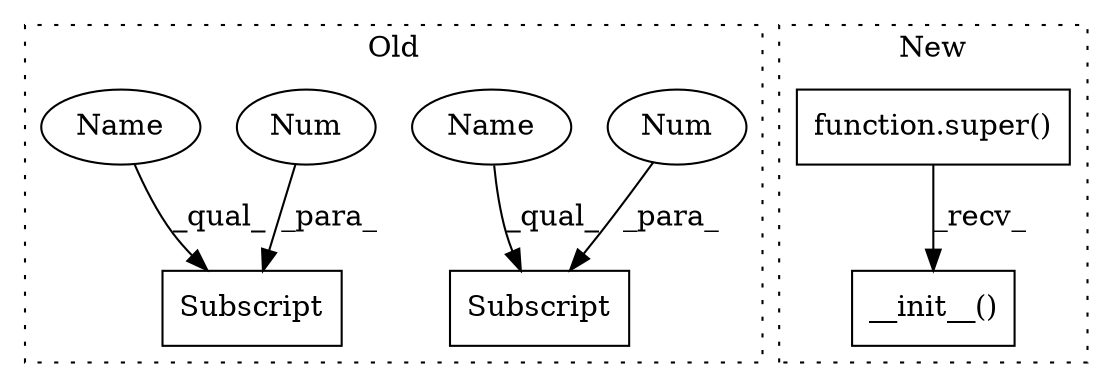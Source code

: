 digraph G {
subgraph cluster0 {
1 [label="Subscript" a="63" s="2444,0" l="7,0" shape="box"];
4 [label="Num" a="76" s="2449" l="1" shape="ellipse"];
5 [label="Subscript" a="63" s="2475,0" l="7,0" shape="box"];
6 [label="Num" a="76" s="2480" l="1" shape="ellipse"];
7 [label="Name" a="87" s="2475" l="4" shape="ellipse"];
8 [label="Name" a="87" s="2444" l="4" shape="ellipse"];
label = "Old";
style="dotted";
}
subgraph cluster1 {
2 [label="__init__()" a="75" s="3151" l="30" shape="box"];
3 [label="function.super()" a="75" s="3151,3169" l="6,1" shape="box"];
label = "New";
style="dotted";
}
3 -> 2 [label="_recv_"];
4 -> 1 [label="_para_"];
6 -> 5 [label="_para_"];
7 -> 5 [label="_qual_"];
8 -> 1 [label="_qual_"];
}